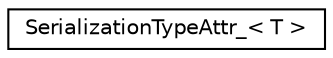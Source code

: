 digraph G
{
  edge [fontname="Helvetica",fontsize="10",labelfontname="Helvetica",labelfontsize="10"];
  node [fontname="Helvetica",fontsize="10",shape=record];
  rankdir="LR";
  Node1 [label="SerializationTypeAttr_\< T \>",height=0.2,width=0.4,color="black", fillcolor="white", style="filled",URL="$structSerializationTypeAttr__.html"];
}
